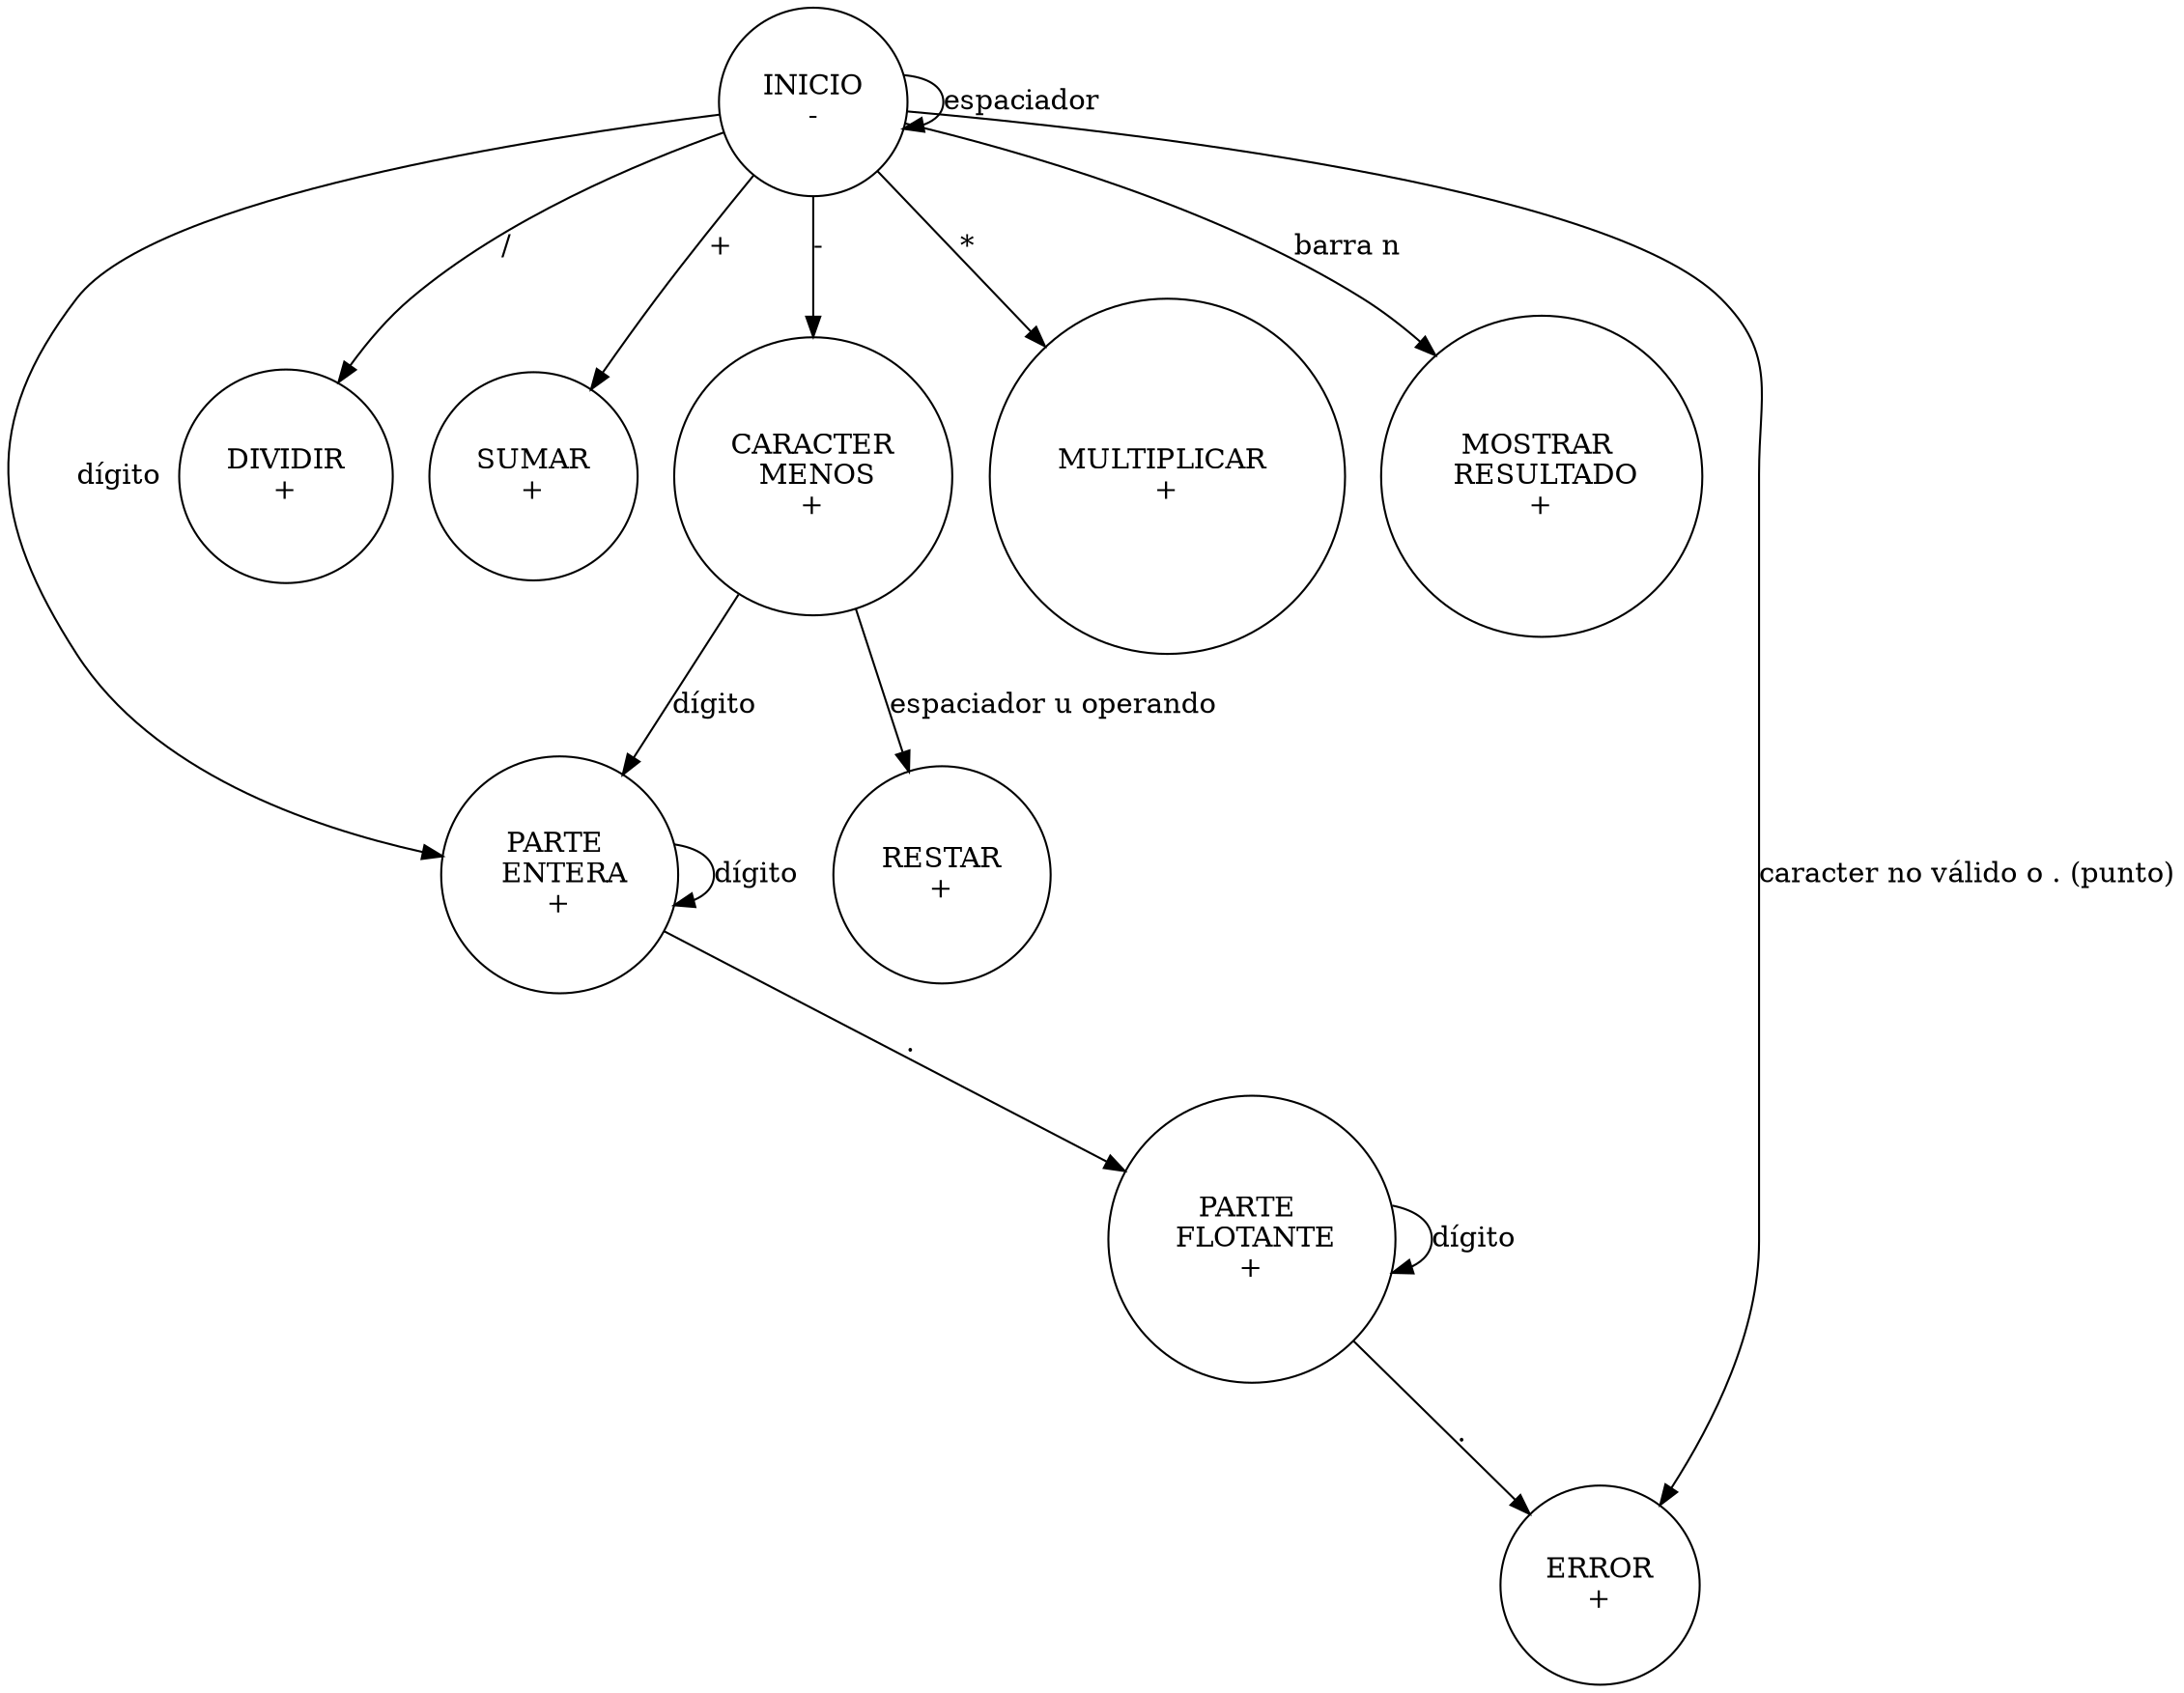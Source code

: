 // dot scanner.gv -Tpng -o scanner.png
digraph G {

    graph  [bgcolor="white", fontname="Arial", fontsize=12]

    node [shape = circle, witdth = 5];
    
    INICIO [label = "INICIO\n-"];
    PARTE_ENTERA [label = "PARTE \n ENTERA\n+"];
    DIVIDIR [label = "DIVIDIR\n+"];
    SUMAR [label = "SUMAR\n+"];
    CARACTER_MENOS [label = "CARACTER\n MENOS\n+"];
    RESTAR [label = "RESTAR\n+"];    
    MULTIPLICAR [label = "MULTIPLICAR \n+"];
    RESULTADO [label = "MOSTRAR \n RESULTADO\n+"];
    ERROR [label = "ERROR\n+"];
    PARTE_FLOTANTE[label= "PARTE \n FLOTANTE\n+"];


    INICIO -> ERROR[label = "caracter no válido o . (punto)"]    

    INICIO -> INICIO [label = "espaciador"];
    INICIO ->PARTE_ENTERA [label = "dígito"];
    PARTE_ENTERA ->PARTE_ENTERA [label = "dígito"];
    PARTE_ENTERA ->PARTE_FLOTANTE [label = "."]; 
    PARTE_FLOTANTE ->PARTE_FLOTANTE [label = "dígito"]; 
    PARTE_FLOTANTE -> ERROR [label ="."]; 


    INICIO -> CARACTER_MENOS [label ="-"];
    CARACTER_MENOS -> RESTAR [label ="espaciador u operando"];
    CARACTER_MENOS ->PARTE_ENTERA [label ="dígito"];

    INICIO -> DIVIDIR[label = "/"]
    
    INICIO -> SUMAR[label = "+"]

    INICIO -> MULTIPLICAR[label = "*"]

    INICIO -> RESULTADO[label = "barra n"]



}